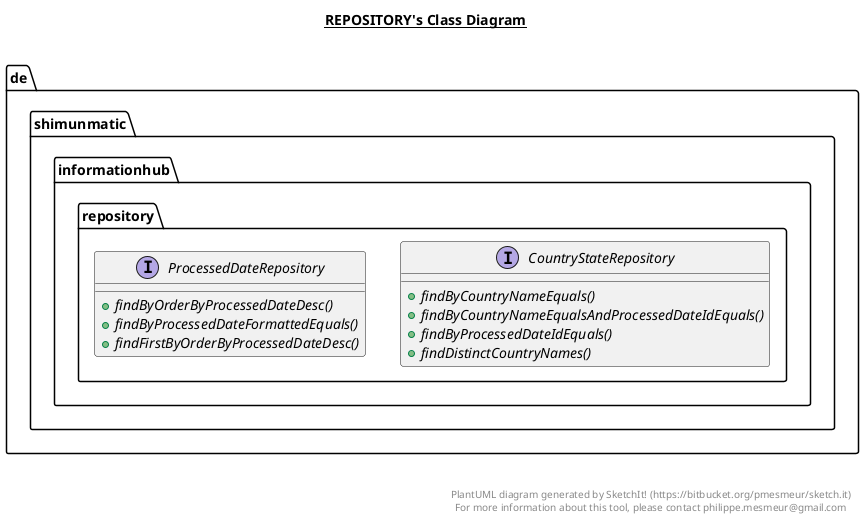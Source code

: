 @startuml

title __REPOSITORY's Class Diagram__\n

  namespace de.shimunmatic.informationhub {
    namespace repository {
      interface de.shimunmatic.informationhub.repository.CountryStateRepository {
          {abstract} + findByCountryNameEquals()
          {abstract} + findByCountryNameEqualsAndProcessedDateIdEquals()
          {abstract} + findByProcessedDateIdEquals()
          {abstract} + findDistinctCountryNames()
      }
    }
  }
  

  namespace de.shimunmatic.informationhub {
    namespace repository {
      interface de.shimunmatic.informationhub.repository.ProcessedDateRepository {
          {abstract} + findByOrderByProcessedDateDesc()
          {abstract} + findByProcessedDateFormattedEquals()
          {abstract} + findFirstByOrderByProcessedDateDesc()
      }
    }
  }
  



right footer


PlantUML diagram generated by SketchIt! (https://bitbucket.org/pmesmeur/sketch.it)
For more information about this tool, please contact philippe.mesmeur@gmail.com
endfooter

@enduml
